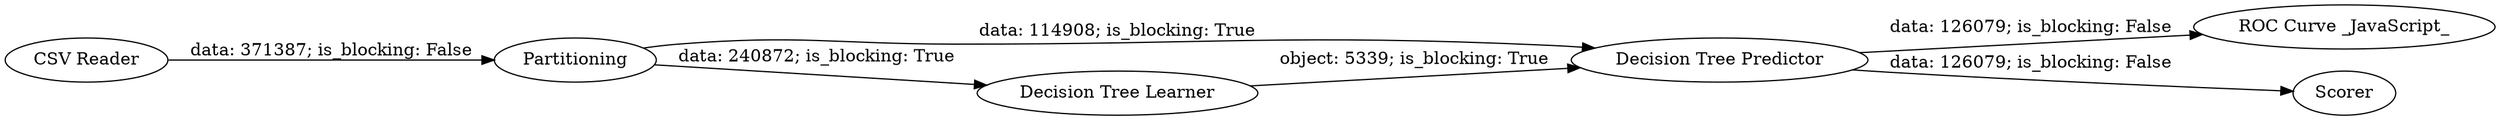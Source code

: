 digraph {
	"-2199983707861820517_2" [label=Partitioning]
	"-2199983707861820517_6" [label="ROC Curve _JavaScript_"]
	"-2199983707861820517_5" [label=Scorer]
	"-2199983707861820517_4" [label="Decision Tree Predictor"]
	"-2199983707861820517_1" [label="CSV Reader"]
	"-2199983707861820517_3" [label="Decision Tree Learner"]
	"-2199983707861820517_1" -> "-2199983707861820517_2" [label="data: 371387; is_blocking: False"]
	"-2199983707861820517_2" -> "-2199983707861820517_3" [label="data: 240872; is_blocking: True"]
	"-2199983707861820517_2" -> "-2199983707861820517_4" [label="data: 114908; is_blocking: True"]
	"-2199983707861820517_4" -> "-2199983707861820517_5" [label="data: 126079; is_blocking: False"]
	"-2199983707861820517_3" -> "-2199983707861820517_4" [label="object: 5339; is_blocking: True"]
	"-2199983707861820517_4" -> "-2199983707861820517_6" [label="data: 126079; is_blocking: False"]
	rankdir=LR
}
